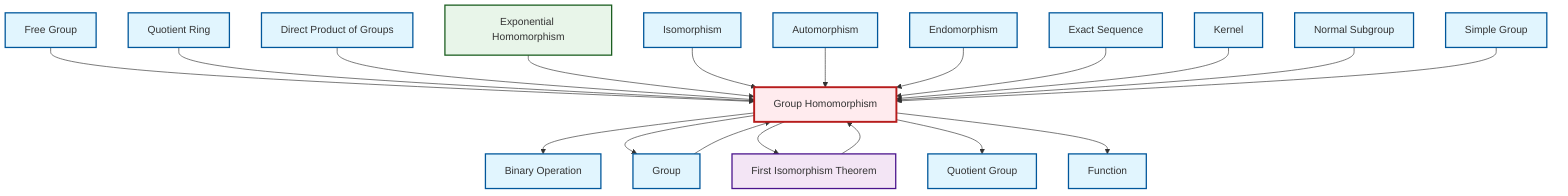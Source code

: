 graph TD
    classDef definition fill:#e1f5fe,stroke:#01579b,stroke-width:2px
    classDef theorem fill:#f3e5f5,stroke:#4a148c,stroke-width:2px
    classDef axiom fill:#fff3e0,stroke:#e65100,stroke-width:2px
    classDef example fill:#e8f5e9,stroke:#1b5e20,stroke-width:2px
    classDef current fill:#ffebee,stroke:#b71c1c,stroke-width:3px
    def-automorphism["Automorphism"]:::definition
    def-group["Group"]:::definition
    def-quotient-ring["Quotient Ring"]:::definition
    def-quotient-group["Quotient Group"]:::definition
    def-homomorphism["Group Homomorphism"]:::definition
    def-isomorphism["Isomorphism"]:::definition
    def-direct-product["Direct Product of Groups"]:::definition
    def-simple-group["Simple Group"]:::definition
    def-endomorphism["Endomorphism"]:::definition
    def-free-group["Free Group"]:::definition
    def-binary-operation["Binary Operation"]:::definition
    def-normal-subgroup["Normal Subgroup"]:::definition
    def-exact-sequence["Exact Sequence"]:::definition
    def-function["Function"]:::definition
    def-kernel["Kernel"]:::definition
    thm-first-isomorphism["First Isomorphism Theorem"]:::theorem
    ex-exponential-homomorphism["Exponential Homomorphism"]:::example
    def-homomorphism --> def-binary-operation
    def-free-group --> def-homomorphism
    def-homomorphism --> def-group
    def-group --> def-homomorphism
    def-quotient-ring --> def-homomorphism
    thm-first-isomorphism --> def-homomorphism
    def-homomorphism --> thm-first-isomorphism
    def-homomorphism --> def-quotient-group
    def-direct-product --> def-homomorphism
    ex-exponential-homomorphism --> def-homomorphism
    def-isomorphism --> def-homomorphism
    def-automorphism --> def-homomorphism
    def-endomorphism --> def-homomorphism
    def-exact-sequence --> def-homomorphism
    def-kernel --> def-homomorphism
    def-homomorphism --> def-function
    def-normal-subgroup --> def-homomorphism
    def-simple-group --> def-homomorphism
    class def-homomorphism current